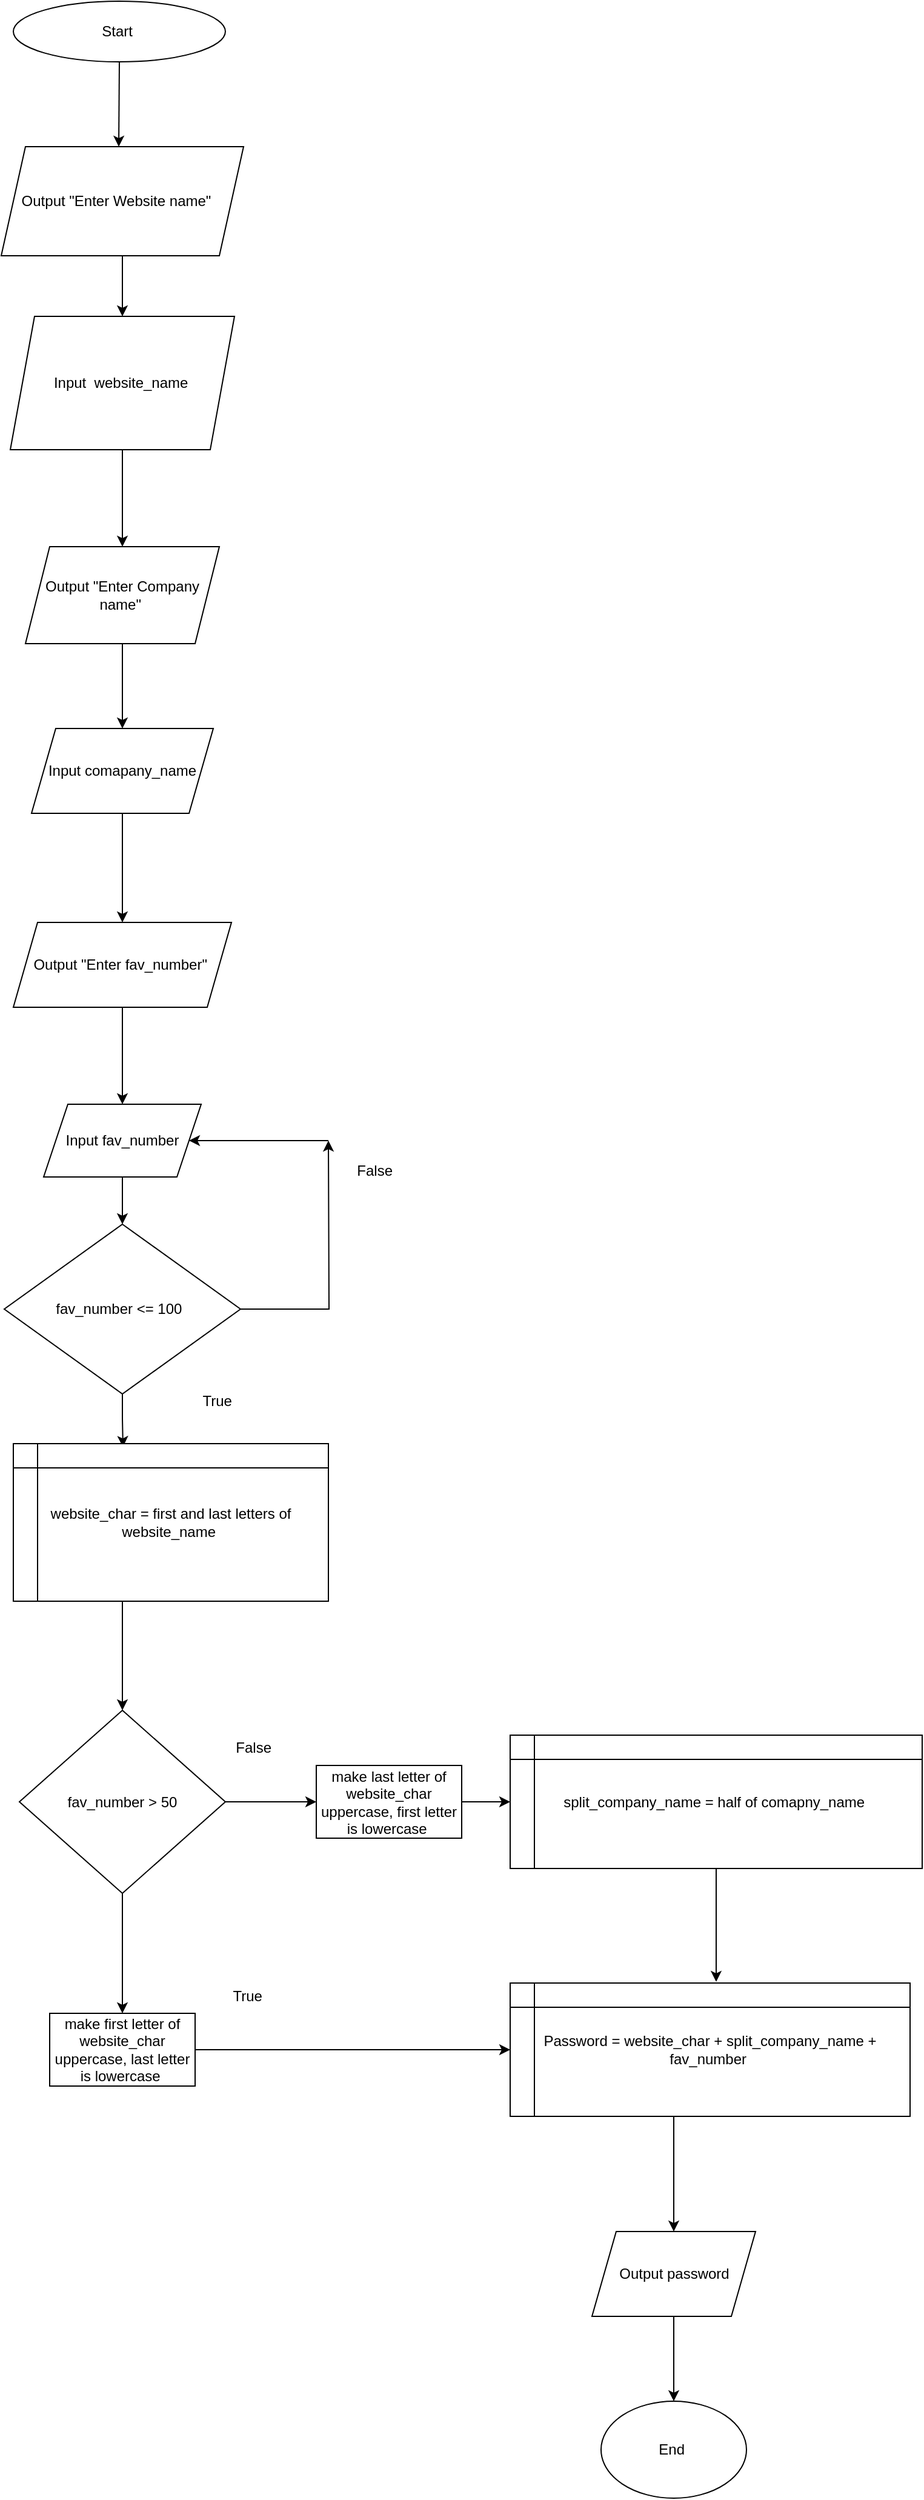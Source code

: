 <mxfile version="22.0.4" type="github">
  <diagram id="C5RBs43oDa-KdzZeNtuy" name="Page-1">
    <mxGraphModel dx="1588" dy="928" grid="1" gridSize="10" guides="1" tooltips="1" connect="1" arrows="1" fold="1" page="1" pageScale="1" pageWidth="827" pageHeight="1169" math="0" shadow="0">
      <root>
        <mxCell id="WIyWlLk6GJQsqaUBKTNV-0" />
        <mxCell id="WIyWlLk6GJQsqaUBKTNV-1" parent="WIyWlLk6GJQsqaUBKTNV-0" />
        <mxCell id="24DgPlXDkQyMNF_LGgYB-0" value="Start&amp;nbsp;" style="ellipse;whiteSpace=wrap;html=1;" parent="WIyWlLk6GJQsqaUBKTNV-1" vertex="1">
          <mxGeometry x="10" y="20" width="174.98" height="50" as="geometry" />
        </mxCell>
        <mxCell id="24DgPlXDkQyMNF_LGgYB-44" style="edgeStyle=orthogonalEdgeStyle;rounded=0;orthogonalLoop=1;jettySize=auto;html=1;entryX=0.5;entryY=0;entryDx=0;entryDy=0;" parent="WIyWlLk6GJQsqaUBKTNV-1" source="24DgPlXDkQyMNF_LGgYB-3" target="24DgPlXDkQyMNF_LGgYB-5" edge="1">
          <mxGeometry relative="1" as="geometry" />
        </mxCell>
        <mxCell id="24DgPlXDkQyMNF_LGgYB-3" value="Output &quot;Enter Website name&quot;&amp;nbsp; &amp;nbsp;" style="shape=parallelogram;perimeter=parallelogramPerimeter;whiteSpace=wrap;html=1;fixedSize=1;" parent="WIyWlLk6GJQsqaUBKTNV-1" vertex="1">
          <mxGeometry y="140" width="200" height="90" as="geometry" />
        </mxCell>
        <mxCell id="24DgPlXDkQyMNF_LGgYB-47" style="edgeStyle=orthogonalEdgeStyle;rounded=0;orthogonalLoop=1;jettySize=auto;html=1;entryX=0.5;entryY=0;entryDx=0;entryDy=0;" parent="WIyWlLk6GJQsqaUBKTNV-1" source="24DgPlXDkQyMNF_LGgYB-5" target="24DgPlXDkQyMNF_LGgYB-12" edge="1">
          <mxGeometry relative="1" as="geometry" />
        </mxCell>
        <mxCell id="24DgPlXDkQyMNF_LGgYB-5" value="Input&amp;nbsp; website_name&amp;nbsp;" style="shape=parallelogram;perimeter=parallelogramPerimeter;whiteSpace=wrap;html=1;fixedSize=1;" parent="WIyWlLk6GJQsqaUBKTNV-1" vertex="1">
          <mxGeometry x="7.5" y="280" width="185" height="110" as="geometry" />
        </mxCell>
        <mxCell id="24DgPlXDkQyMNF_LGgYB-48" style="edgeStyle=orthogonalEdgeStyle;rounded=0;orthogonalLoop=1;jettySize=auto;html=1;entryX=0.5;entryY=0;entryDx=0;entryDy=0;" parent="WIyWlLk6GJQsqaUBKTNV-1" source="24DgPlXDkQyMNF_LGgYB-12" target="24DgPlXDkQyMNF_LGgYB-13" edge="1">
          <mxGeometry relative="1" as="geometry" />
        </mxCell>
        <mxCell id="24DgPlXDkQyMNF_LGgYB-12" value="Output &quot;Enter Company name&quot;&amp;nbsp;" style="shape=parallelogram;perimeter=parallelogramPerimeter;whiteSpace=wrap;html=1;fixedSize=1;" parent="WIyWlLk6GJQsqaUBKTNV-1" vertex="1">
          <mxGeometry x="20.0" y="470" width="160" height="80" as="geometry" />
        </mxCell>
        <mxCell id="24DgPlXDkQyMNF_LGgYB-49" style="edgeStyle=orthogonalEdgeStyle;rounded=0;orthogonalLoop=1;jettySize=auto;html=1;entryX=0.5;entryY=0;entryDx=0;entryDy=0;" parent="WIyWlLk6GJQsqaUBKTNV-1" source="24DgPlXDkQyMNF_LGgYB-13" target="24DgPlXDkQyMNF_LGgYB-18" edge="1">
          <mxGeometry relative="1" as="geometry" />
        </mxCell>
        <mxCell id="24DgPlXDkQyMNF_LGgYB-13" value="Input comapany_name" style="shape=parallelogram;perimeter=parallelogramPerimeter;whiteSpace=wrap;html=1;fixedSize=1;" parent="WIyWlLk6GJQsqaUBKTNV-1" vertex="1">
          <mxGeometry x="25" y="620" width="150" height="70" as="geometry" />
        </mxCell>
        <mxCell id="24DgPlXDkQyMNF_LGgYB-52" style="edgeStyle=orthogonalEdgeStyle;rounded=0;orthogonalLoop=1;jettySize=auto;html=1;entryX=0.348;entryY=0.021;entryDx=0;entryDy=0;entryPerimeter=0;" parent="WIyWlLk6GJQsqaUBKTNV-1" source="24DgPlXDkQyMNF_LGgYB-17" target="24DgPlXDkQyMNF_LGgYB-28" edge="1">
          <mxGeometry relative="1" as="geometry">
            <Array as="points" />
          </mxGeometry>
        </mxCell>
        <mxCell id="24DgPlXDkQyMNF_LGgYB-65" style="edgeStyle=orthogonalEdgeStyle;rounded=0;orthogonalLoop=1;jettySize=auto;html=1;" parent="WIyWlLk6GJQsqaUBKTNV-1" source="24DgPlXDkQyMNF_LGgYB-17" edge="1">
          <mxGeometry relative="1" as="geometry">
            <mxPoint x="270" y="960" as="targetPoint" />
          </mxGeometry>
        </mxCell>
        <mxCell id="24DgPlXDkQyMNF_LGgYB-17" value="fav_number &amp;lt;= 100&amp;nbsp;&amp;nbsp;" style="rhombus;whiteSpace=wrap;html=1;" parent="WIyWlLk6GJQsqaUBKTNV-1" vertex="1">
          <mxGeometry x="2.5" y="1029" width="195" height="140" as="geometry" />
        </mxCell>
        <mxCell id="24DgPlXDkQyMNF_LGgYB-50" style="edgeStyle=orthogonalEdgeStyle;rounded=0;orthogonalLoop=1;jettySize=auto;html=1;" parent="WIyWlLk6GJQsqaUBKTNV-1" source="24DgPlXDkQyMNF_LGgYB-18" target="24DgPlXDkQyMNF_LGgYB-19" edge="1">
          <mxGeometry relative="1" as="geometry" />
        </mxCell>
        <mxCell id="24DgPlXDkQyMNF_LGgYB-18" value="Output &quot;Enter fav_number&quot;&amp;nbsp;" style="shape=parallelogram;perimeter=parallelogramPerimeter;whiteSpace=wrap;html=1;fixedSize=1;" parent="WIyWlLk6GJQsqaUBKTNV-1" vertex="1">
          <mxGeometry x="10" y="780" width="180" height="70" as="geometry" />
        </mxCell>
        <mxCell id="24DgPlXDkQyMNF_LGgYB-51" style="edgeStyle=orthogonalEdgeStyle;rounded=0;orthogonalLoop=1;jettySize=auto;html=1;entryX=0.5;entryY=0;entryDx=0;entryDy=0;" parent="WIyWlLk6GJQsqaUBKTNV-1" source="24DgPlXDkQyMNF_LGgYB-19" target="24DgPlXDkQyMNF_LGgYB-17" edge="1">
          <mxGeometry relative="1" as="geometry" />
        </mxCell>
        <mxCell id="24DgPlXDkQyMNF_LGgYB-19" value="Input fav_number" style="shape=parallelogram;perimeter=parallelogramPerimeter;whiteSpace=wrap;html=1;fixedSize=1;" parent="WIyWlLk6GJQsqaUBKTNV-1" vertex="1">
          <mxGeometry x="35" y="930" width="130" height="60" as="geometry" />
        </mxCell>
        <mxCell id="24DgPlXDkQyMNF_LGgYB-53" style="edgeStyle=orthogonalEdgeStyle;rounded=0;orthogonalLoop=1;jettySize=auto;html=1;entryX=0.5;entryY=0;entryDx=0;entryDy=0;" parent="WIyWlLk6GJQsqaUBKTNV-1" source="24DgPlXDkQyMNF_LGgYB-28" target="24DgPlXDkQyMNF_LGgYB-31" edge="1">
          <mxGeometry relative="1" as="geometry">
            <Array as="points">
              <mxPoint x="100" y="1360" />
              <mxPoint x="100" y="1360" />
            </Array>
          </mxGeometry>
        </mxCell>
        <mxCell id="24DgPlXDkQyMNF_LGgYB-28" value="website_char = first and last letters of website_name&amp;nbsp;" style="shape=internalStorage;whiteSpace=wrap;html=1;backgroundOutline=1;" parent="WIyWlLk6GJQsqaUBKTNV-1" vertex="1">
          <mxGeometry x="10" y="1210" width="260" height="130" as="geometry" />
        </mxCell>
        <mxCell id="24DgPlXDkQyMNF_LGgYB-54" style="edgeStyle=orthogonalEdgeStyle;rounded=0;orthogonalLoop=1;jettySize=auto;html=1;entryX=0.5;entryY=0;entryDx=0;entryDy=0;" parent="WIyWlLk6GJQsqaUBKTNV-1" source="24DgPlXDkQyMNF_LGgYB-31" target="24DgPlXDkQyMNF_LGgYB-33" edge="1">
          <mxGeometry relative="1" as="geometry" />
        </mxCell>
        <mxCell id="24DgPlXDkQyMNF_LGgYB-55" style="edgeStyle=orthogonalEdgeStyle;rounded=0;orthogonalLoop=1;jettySize=auto;html=1;entryX=0;entryY=0.5;entryDx=0;entryDy=0;" parent="WIyWlLk6GJQsqaUBKTNV-1" source="24DgPlXDkQyMNF_LGgYB-31" target="24DgPlXDkQyMNF_LGgYB-35" edge="1">
          <mxGeometry relative="1" as="geometry" />
        </mxCell>
        <mxCell id="24DgPlXDkQyMNF_LGgYB-31" value="fav_number &amp;gt; 50" style="rhombus;whiteSpace=wrap;html=1;" parent="WIyWlLk6GJQsqaUBKTNV-1" vertex="1">
          <mxGeometry x="15" y="1430" width="170" height="151" as="geometry" />
        </mxCell>
        <mxCell id="24DgPlXDkQyMNF_LGgYB-58" style="edgeStyle=orthogonalEdgeStyle;rounded=0;orthogonalLoop=1;jettySize=auto;html=1;entryX=0;entryY=0.5;entryDx=0;entryDy=0;" parent="WIyWlLk6GJQsqaUBKTNV-1" source="24DgPlXDkQyMNF_LGgYB-33" target="24DgPlXDkQyMNF_LGgYB-40" edge="1">
          <mxGeometry relative="1" as="geometry">
            <Array as="points">
              <mxPoint x="390" y="1710" />
            </Array>
          </mxGeometry>
        </mxCell>
        <mxCell id="24DgPlXDkQyMNF_LGgYB-33" value="make first letter of website_char uppercase, last letter is lowercase&amp;nbsp;" style="rounded=0;whiteSpace=wrap;html=1;" parent="WIyWlLk6GJQsqaUBKTNV-1" vertex="1">
          <mxGeometry x="40.0" y="1680" width="120" height="60" as="geometry" />
        </mxCell>
        <mxCell id="24DgPlXDkQyMNF_LGgYB-56" style="edgeStyle=orthogonalEdgeStyle;rounded=0;orthogonalLoop=1;jettySize=auto;html=1;entryX=0;entryY=0.5;entryDx=0;entryDy=0;" parent="WIyWlLk6GJQsqaUBKTNV-1" source="24DgPlXDkQyMNF_LGgYB-35" target="24DgPlXDkQyMNF_LGgYB-37" edge="1">
          <mxGeometry relative="1" as="geometry" />
        </mxCell>
        <mxCell id="24DgPlXDkQyMNF_LGgYB-35" value="make last letter of website_char uppercase, first letter is lowercase&amp;nbsp;" style="rounded=0;whiteSpace=wrap;html=1;" parent="WIyWlLk6GJQsqaUBKTNV-1" vertex="1">
          <mxGeometry x="260" y="1475.5" width="120" height="60" as="geometry" />
        </mxCell>
        <mxCell id="24DgPlXDkQyMNF_LGgYB-37" value="split_company_name = half of comapny_name&amp;nbsp;" style="shape=internalStorage;whiteSpace=wrap;html=1;backgroundOutline=1;" parent="WIyWlLk6GJQsqaUBKTNV-1" vertex="1">
          <mxGeometry x="420" y="1450.5" width="340" height="110" as="geometry" />
        </mxCell>
        <mxCell id="24DgPlXDkQyMNF_LGgYB-59" style="edgeStyle=orthogonalEdgeStyle;rounded=0;orthogonalLoop=1;jettySize=auto;html=1;" parent="WIyWlLk6GJQsqaUBKTNV-1" source="24DgPlXDkQyMNF_LGgYB-40" target="24DgPlXDkQyMNF_LGgYB-41" edge="1">
          <mxGeometry relative="1" as="geometry">
            <Array as="points">
              <mxPoint x="555" y="1840" />
              <mxPoint x="555" y="1840" />
            </Array>
          </mxGeometry>
        </mxCell>
        <mxCell id="24DgPlXDkQyMNF_LGgYB-40" value="Password = website_char + split_company_name + fav_number&amp;nbsp;" style="shape=internalStorage;whiteSpace=wrap;html=1;backgroundOutline=1;" parent="WIyWlLk6GJQsqaUBKTNV-1" vertex="1">
          <mxGeometry x="420" y="1655" width="330" height="110" as="geometry" />
        </mxCell>
        <mxCell id="24DgPlXDkQyMNF_LGgYB-60" style="edgeStyle=orthogonalEdgeStyle;rounded=0;orthogonalLoop=1;jettySize=auto;html=1;entryX=0.5;entryY=0;entryDx=0;entryDy=0;" parent="WIyWlLk6GJQsqaUBKTNV-1" source="24DgPlXDkQyMNF_LGgYB-41" target="24DgPlXDkQyMNF_LGgYB-42" edge="1">
          <mxGeometry relative="1" as="geometry" />
        </mxCell>
        <mxCell id="24DgPlXDkQyMNF_LGgYB-41" value="Output password" style="shape=parallelogram;perimeter=parallelogramPerimeter;whiteSpace=wrap;html=1;fixedSize=1;" parent="WIyWlLk6GJQsqaUBKTNV-1" vertex="1">
          <mxGeometry x="487.5" y="1860" width="135" height="70" as="geometry" />
        </mxCell>
        <mxCell id="24DgPlXDkQyMNF_LGgYB-42" value="End&amp;nbsp;" style="ellipse;whiteSpace=wrap;html=1;" parent="WIyWlLk6GJQsqaUBKTNV-1" vertex="1">
          <mxGeometry x="495" y="2000" width="120" height="80" as="geometry" />
        </mxCell>
        <mxCell id="24DgPlXDkQyMNF_LGgYB-43" style="edgeStyle=orthogonalEdgeStyle;rounded=0;orthogonalLoop=1;jettySize=auto;html=1;" parent="WIyWlLk6GJQsqaUBKTNV-1" source="24DgPlXDkQyMNF_LGgYB-0" edge="1">
          <mxGeometry relative="1" as="geometry">
            <mxPoint x="97" y="140" as="targetPoint" />
          </mxGeometry>
        </mxCell>
        <mxCell id="24DgPlXDkQyMNF_LGgYB-57" style="edgeStyle=orthogonalEdgeStyle;rounded=0;orthogonalLoop=1;jettySize=auto;html=1;" parent="WIyWlLk6GJQsqaUBKTNV-1" source="24DgPlXDkQyMNF_LGgYB-37" edge="1">
          <mxGeometry relative="1" as="geometry">
            <mxPoint x="590" y="1654" as="targetPoint" />
            <Array as="points">
              <mxPoint x="590" y="1654" />
            </Array>
          </mxGeometry>
        </mxCell>
        <mxCell id="24DgPlXDkQyMNF_LGgYB-62" value="False&amp;nbsp;" style="text;html=1;strokeColor=none;fillColor=none;align=center;verticalAlign=middle;whiteSpace=wrap;rounded=0;" parent="WIyWlLk6GJQsqaUBKTNV-1" vertex="1">
          <mxGeometry x="180" y="1446" width="60" height="30" as="geometry" />
        </mxCell>
        <mxCell id="24DgPlXDkQyMNF_LGgYB-63" value="True&amp;nbsp;" style="text;html=1;strokeColor=none;fillColor=none;align=center;verticalAlign=middle;whiteSpace=wrap;rounded=0;" parent="WIyWlLk6GJQsqaUBKTNV-1" vertex="1">
          <mxGeometry x="175" y="1651" width="60" height="30" as="geometry" />
        </mxCell>
        <mxCell id="24DgPlXDkQyMNF_LGgYB-64" value="True&amp;nbsp;" style="text;html=1;strokeColor=none;fillColor=none;align=center;verticalAlign=middle;whiteSpace=wrap;rounded=0;" parent="WIyWlLk6GJQsqaUBKTNV-1" vertex="1">
          <mxGeometry x="150" y="1160" width="60" height="30" as="geometry" />
        </mxCell>
        <mxCell id="24DgPlXDkQyMNF_LGgYB-67" value="" style="endArrow=classic;html=1;rounded=0;entryX=1;entryY=0.5;entryDx=0;entryDy=0;" parent="WIyWlLk6GJQsqaUBKTNV-1" target="24DgPlXDkQyMNF_LGgYB-19" edge="1">
          <mxGeometry width="50" height="50" relative="1" as="geometry">
            <mxPoint x="270" y="960" as="sourcePoint" />
            <mxPoint x="370" y="940" as="targetPoint" />
            <Array as="points">
              <mxPoint x="200" y="960" />
            </Array>
          </mxGeometry>
        </mxCell>
        <mxCell id="24DgPlXDkQyMNF_LGgYB-68" value="False&amp;nbsp;" style="text;html=1;strokeColor=none;fillColor=none;align=center;verticalAlign=middle;whiteSpace=wrap;rounded=0;" parent="WIyWlLk6GJQsqaUBKTNV-1" vertex="1">
          <mxGeometry x="280" y="970" width="60" height="30" as="geometry" />
        </mxCell>
      </root>
    </mxGraphModel>
  </diagram>
</mxfile>
